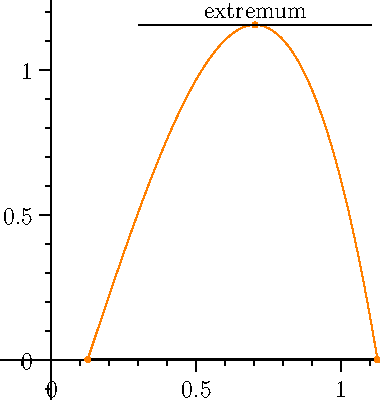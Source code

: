 import graph;
size(0,200);

real xt=0.125;

real c=1/sqrt(3)+xt;

real f(real x) { return 3*((x-xt)-(x-xt)^3); }

// secant
draw((0+xt,0)--(1+xt,0),black+1);

// graph
draw(graph(f,0+xt,1+xt),orange);
dot((0+xt,0),orange);
dot((1+xt,0),orange);

// extremum
draw((c,-0.05)--(c,0.05),invisible);
label("$c$",(c,0.05),N,invisible);
dot((c,f(c)),orange);
label("extremum",(c,f(c)),N,black);

// tangent
draw((c-0.4,f(c))--(c+0.4,f(c)),black);

xaxis(black,RightTicks);
yaxis(black,LeftTicks);

